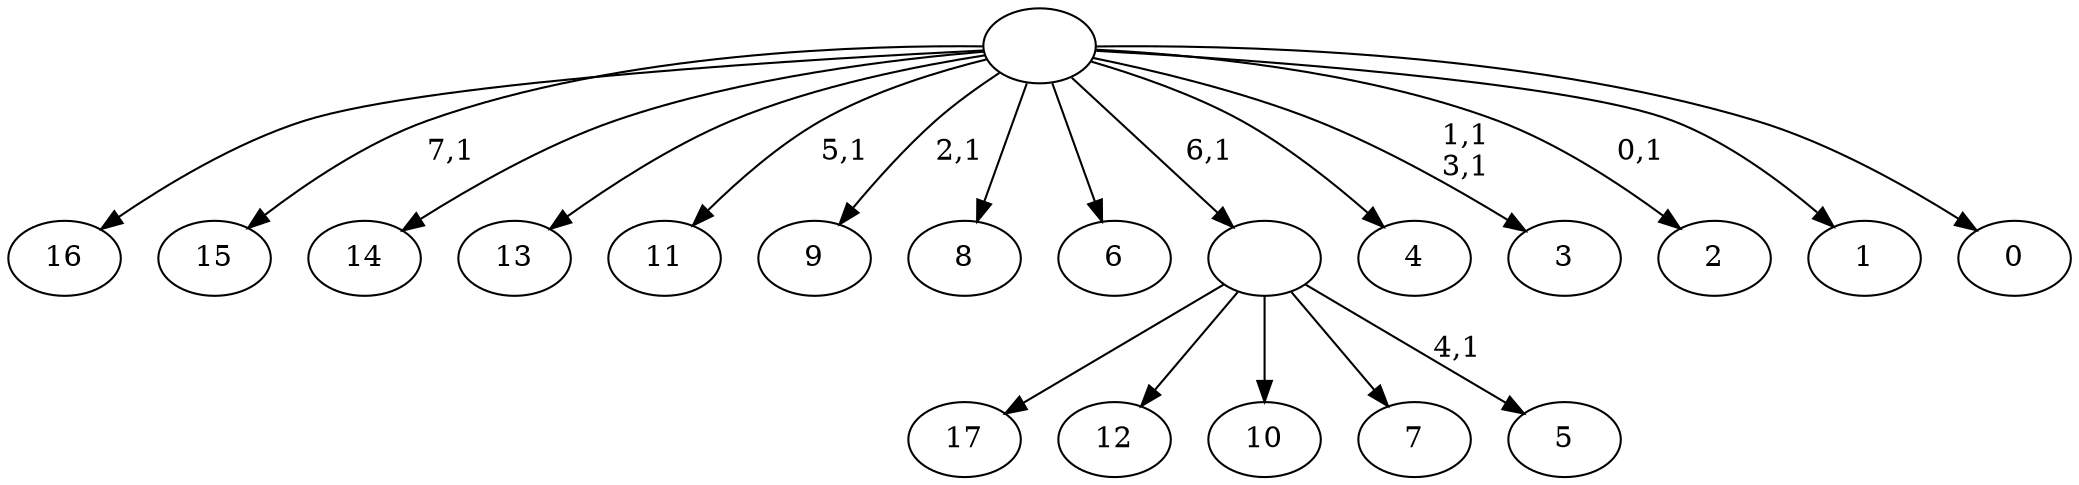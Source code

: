 digraph T {
	26 [label="17"]
	25 [label="16"]
	24 [label="15"]
	22 [label="14"]
	21 [label="13"]
	20 [label="12"]
	19 [label="11"]
	17 [label="10"]
	16 [label="9"]
	14 [label="8"]
	13 [label="7"]
	12 [label="6"]
	11 [label="5"]
	9 [label=""]
	8 [label="4"]
	7 [label="3"]
	4 [label="2"]
	2 [label="1"]
	1 [label="0"]
	0 [label=""]
	9 -> 11 [label="4,1"]
	9 -> 26 [label=""]
	9 -> 20 [label=""]
	9 -> 17 [label=""]
	9 -> 13 [label=""]
	0 -> 4 [label="0,1"]
	0 -> 7 [label="1,1\n3,1"]
	0 -> 16 [label="2,1"]
	0 -> 19 [label="5,1"]
	0 -> 24 [label="7,1"]
	0 -> 25 [label=""]
	0 -> 22 [label=""]
	0 -> 21 [label=""]
	0 -> 14 [label=""]
	0 -> 12 [label=""]
	0 -> 9 [label="6,1"]
	0 -> 8 [label=""]
	0 -> 2 [label=""]
	0 -> 1 [label=""]
}
